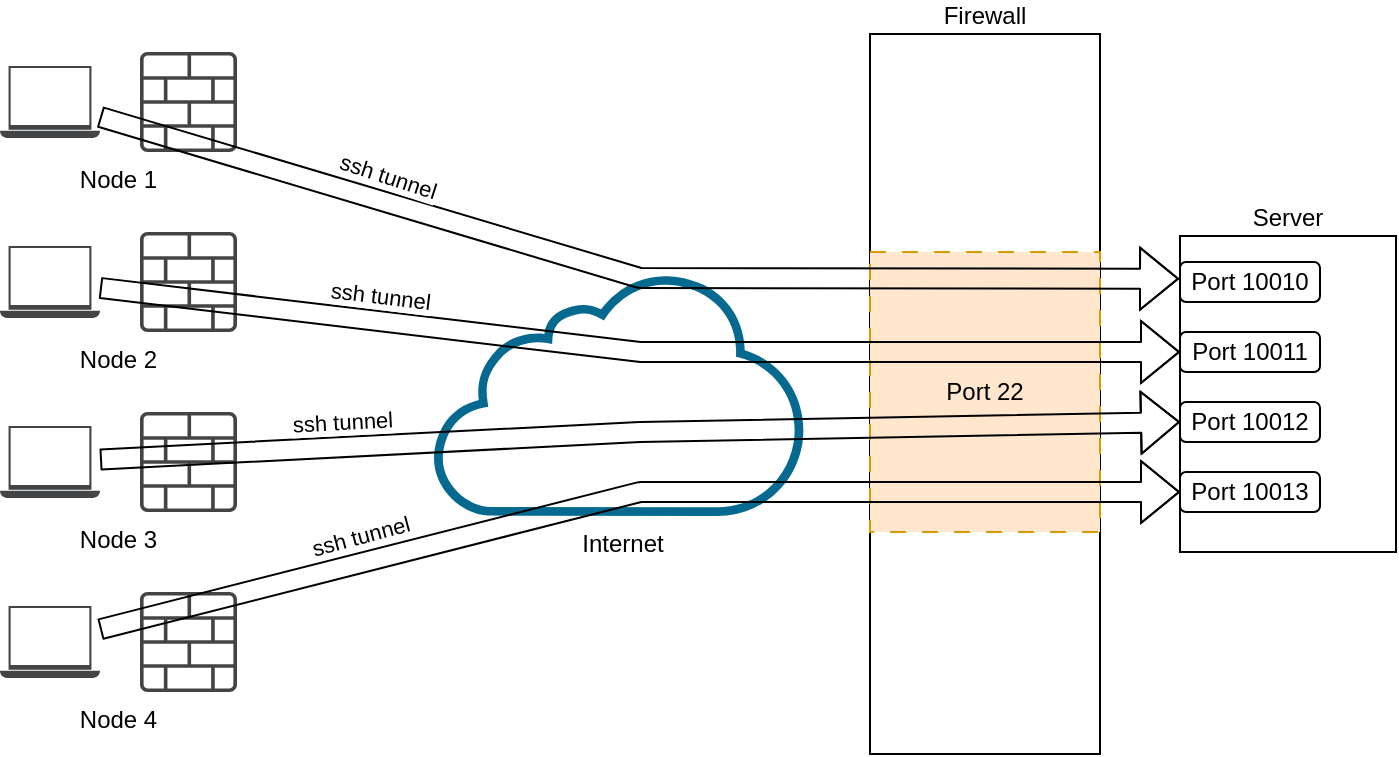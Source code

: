 <mxfile version="20.8.10" type="device"><diagram name="Page-1" id="c37626ed-c26b-45fb-9056-f9ebc6bb27b6"><mxGraphModel dx="675" dy="451" grid="1" gridSize="10" guides="1" tooltips="1" connect="1" arrows="1" fold="1" page="1" pageScale="1" pageWidth="1100" pageHeight="850" background="none" math="0" shadow="0"><root><mxCell id="0"/><mxCell id="1" parent="0"/><mxCell id="o_lP83oCCoRXvLbuT-nI-56" value="Firewall" style="whiteSpace=wrap;html=1;verticalAlign=bottom;labelPosition=center;verticalLabelPosition=top;align=center;" parent="1" vertex="1"><mxGeometry x="495" y="41" width="115" height="360" as="geometry"/></mxCell><mxCell id="o_lP83oCCoRXvLbuT-nI-5" value="Internet" style="sketch=0;pointerEvents=1;shadow=0;dashed=0;html=1;strokeColor=none;aspect=fixed;labelPosition=center;verticalLabelPosition=bottom;verticalAlign=top;align=center;outlineConnect=0;shape=mxgraph.vvd.cloud_computing;fillColor=#066A90;" parent="1" vertex="1"><mxGeometry x="277" y="162" width="187.5" height="120" as="geometry"/></mxCell><mxCell id="o_lP83oCCoRXvLbuT-nI-12" value="Node 1" style="group;verticalAlign=top;labelPosition=center;verticalLabelPosition=bottom;align=center;" parent="1" vertex="1" connectable="0"><mxGeometry x="60" y="50" width="118.5" height="50" as="geometry"/></mxCell><mxCell id="o_lP83oCCoRXvLbuT-nI-1" value="" style="sketch=0;pointerEvents=1;shadow=0;dashed=0;html=1;strokeColor=none;fillColor=#434445;aspect=fixed;labelPosition=center;verticalLabelPosition=bottom;verticalAlign=top;align=center;outlineConnect=0;shape=mxgraph.vvd.laptop;" parent="o_lP83oCCoRXvLbuT-nI-12" vertex="1"><mxGeometry y="7" width="50" height="36" as="geometry"/></mxCell><mxCell id="o_lP83oCCoRXvLbuT-nI-7" value="" style="sketch=0;pointerEvents=1;shadow=0;dashed=0;html=1;strokeColor=none;fillColor=#434445;aspect=fixed;labelPosition=center;verticalLabelPosition=bottom;verticalAlign=top;align=center;outlineConnect=0;shape=mxgraph.vvd.logical_firewall;" parent="o_lP83oCCoRXvLbuT-nI-12" vertex="1"><mxGeometry x="70" width="48.5" height="50" as="geometry"/></mxCell><mxCell id="o_lP83oCCoRXvLbuT-nI-22" value="Node 2" style="group;verticalAlign=top;labelPosition=center;verticalLabelPosition=bottom;align=center;" parent="1" vertex="1" connectable="0"><mxGeometry x="60" y="140" width="118.5" height="50" as="geometry"/></mxCell><mxCell id="o_lP83oCCoRXvLbuT-nI-23" value="" style="sketch=0;pointerEvents=1;shadow=0;dashed=0;html=1;strokeColor=none;fillColor=#434445;aspect=fixed;labelPosition=center;verticalLabelPosition=bottom;verticalAlign=top;align=center;outlineConnect=0;shape=mxgraph.vvd.laptop;" parent="o_lP83oCCoRXvLbuT-nI-22" vertex="1"><mxGeometry y="7" width="50" height="36" as="geometry"/></mxCell><mxCell id="o_lP83oCCoRXvLbuT-nI-24" value="" style="sketch=0;pointerEvents=1;shadow=0;dashed=0;html=1;strokeColor=none;fillColor=#434445;aspect=fixed;labelPosition=center;verticalLabelPosition=bottom;verticalAlign=top;align=center;outlineConnect=0;shape=mxgraph.vvd.logical_firewall;" parent="o_lP83oCCoRXvLbuT-nI-22" vertex="1"><mxGeometry x="70" width="48.5" height="50" as="geometry"/></mxCell><mxCell id="o_lP83oCCoRXvLbuT-nI-25" value="Node 3" style="group;verticalAlign=top;labelPosition=center;verticalLabelPosition=bottom;align=center;" parent="1" vertex="1" connectable="0"><mxGeometry x="60" y="230" width="118.5" height="50" as="geometry"/></mxCell><mxCell id="o_lP83oCCoRXvLbuT-nI-26" value="" style="sketch=0;pointerEvents=1;shadow=0;dashed=0;html=1;strokeColor=none;fillColor=#434445;aspect=fixed;labelPosition=center;verticalLabelPosition=bottom;verticalAlign=top;align=center;outlineConnect=0;shape=mxgraph.vvd.laptop;" parent="o_lP83oCCoRXvLbuT-nI-25" vertex="1"><mxGeometry y="7" width="50" height="36" as="geometry"/></mxCell><mxCell id="o_lP83oCCoRXvLbuT-nI-27" value="" style="sketch=0;pointerEvents=1;shadow=0;dashed=0;html=1;strokeColor=none;fillColor=#434445;aspect=fixed;labelPosition=center;verticalLabelPosition=bottom;verticalAlign=top;align=center;outlineConnect=0;shape=mxgraph.vvd.logical_firewall;" parent="o_lP83oCCoRXvLbuT-nI-25" vertex="1"><mxGeometry x="70" width="48.5" height="50" as="geometry"/></mxCell><mxCell id="o_lP83oCCoRXvLbuT-nI-28" value="Node 4" style="group;verticalAlign=top;labelPosition=center;verticalLabelPosition=bottom;align=center;" parent="1" vertex="1" connectable="0"><mxGeometry x="60" y="320" width="118.5" height="50" as="geometry"/></mxCell><mxCell id="o_lP83oCCoRXvLbuT-nI-29" value="" style="sketch=0;pointerEvents=1;shadow=0;dashed=0;html=1;strokeColor=none;fillColor=#434445;aspect=fixed;labelPosition=center;verticalLabelPosition=bottom;verticalAlign=top;align=center;outlineConnect=0;shape=mxgraph.vvd.laptop;" parent="o_lP83oCCoRXvLbuT-nI-28" vertex="1"><mxGeometry y="7" width="50" height="36" as="geometry"/></mxCell><mxCell id="o_lP83oCCoRXvLbuT-nI-30" value="" style="sketch=0;pointerEvents=1;shadow=0;dashed=0;html=1;strokeColor=none;fillColor=#434445;aspect=fixed;labelPosition=center;verticalLabelPosition=bottom;verticalAlign=top;align=center;outlineConnect=0;shape=mxgraph.vvd.logical_firewall;" parent="o_lP83oCCoRXvLbuT-nI-28" vertex="1"><mxGeometry x="70" width="48.5" height="50" as="geometry"/></mxCell><mxCell id="o_lP83oCCoRXvLbuT-nI-65" value="Port 22" style="rounded=0;whiteSpace=wrap;html=1;fillColor=#ffe6cc;strokeColor=#d79b00;dashed=1;dashPattern=8 8;" parent="1" vertex="1"><mxGeometry x="495" y="150" width="115" height="140" as="geometry"/></mxCell><mxCell id="o_lP83oCCoRXvLbuT-nI-37" style="edgeStyle=none;orthogonalLoop=1;jettySize=auto;html=1;strokeColor=default;entryX=-0.007;entryY=0.419;entryDx=0;entryDy=0;entryPerimeter=0;shape=flexArrow;labelPosition=center;verticalLabelPosition=top;align=center;verticalAlign=top;" parent="1" source="o_lP83oCCoRXvLbuT-nI-1" target="o_lP83oCCoRXvLbuT-nI-49" edge="1"><mxGeometry relative="1" as="geometry"><mxPoint x="630.0" y="193.121" as="targetPoint"/><Array as="points"><mxPoint x="380" y="163"/></Array></mxGeometry></mxCell><mxCell id="1aHt2cMQFZ-M91Sk4zuc-1" value="ssh tunnel" style="edgeLabel;html=1;align=center;verticalAlign=middle;resizable=0;points=[];rotation=18;" vertex="1" connectable="0" parent="o_lP83oCCoRXvLbuT-nI-37"><mxGeometry x="-0.457" y="1" relative="1" as="geometry"><mxPoint y="-13" as="offset"/></mxGeometry></mxCell><mxCell id="o_lP83oCCoRXvLbuT-nI-38" style="edgeStyle=none;orthogonalLoop=1;jettySize=auto;html=1;strokeColor=default;entryX=0;entryY=0.5;entryDx=0;entryDy=0;shape=flexArrow;" parent="1" source="o_lP83oCCoRXvLbuT-nI-23" target="o_lP83oCCoRXvLbuT-nI-50" edge="1"><mxGeometry relative="1" as="geometry"><mxPoint x="630.0" y="201.345" as="targetPoint"/><Array as="points"><mxPoint x="380" y="200"/></Array></mxGeometry></mxCell><mxCell id="1aHt2cMQFZ-M91Sk4zuc-2" value="ssh tunnel" style="edgeLabel;html=1;align=center;verticalAlign=middle;resizable=0;points=[];rotation=7;" vertex="1" connectable="0" parent="o_lP83oCCoRXvLbuT-nI-38"><mxGeometry x="-0.482" y="4" relative="1" as="geometry"><mxPoint y="-9" as="offset"/></mxGeometry></mxCell><mxCell id="o_lP83oCCoRXvLbuT-nI-39" style="edgeStyle=none;orthogonalLoop=1;jettySize=auto;html=1;strokeColor=default;entryX=0;entryY=0.5;entryDx=0;entryDy=0;shape=flexArrow;" parent="1" source="o_lP83oCCoRXvLbuT-nI-26" target="o_lP83oCCoRXvLbuT-nI-51" edge="1"><mxGeometry relative="1" as="geometry"><mxPoint x="630.0" y="209.569" as="targetPoint"/><Array as="points"><mxPoint x="380" y="240"/></Array></mxGeometry></mxCell><mxCell id="1aHt2cMQFZ-M91Sk4zuc-3" value="ssh tunnel" style="edgeLabel;html=1;align=center;verticalAlign=middle;resizable=0;points=[];rotation=357;" vertex="1" connectable="0" parent="o_lP83oCCoRXvLbuT-nI-39"><mxGeometry x="-0.571" y="6" relative="1" as="geometry"><mxPoint x="5" y="-7" as="offset"/></mxGeometry></mxCell><mxCell id="o_lP83oCCoRXvLbuT-nI-40" style="edgeStyle=none;orthogonalLoop=1;jettySize=auto;html=1;strokeColor=default;entryX=0;entryY=0.5;entryDx=0;entryDy=0;shape=flexArrow;" parent="1" source="o_lP83oCCoRXvLbuT-nI-29" target="o_lP83oCCoRXvLbuT-nI-52" edge="1"><mxGeometry relative="1" as="geometry"><mxPoint x="630.0" y="217.793" as="targetPoint"/><Array as="points"><mxPoint x="380" y="270"/></Array></mxGeometry></mxCell><mxCell id="1aHt2cMQFZ-M91Sk4zuc-4" value="ssh tunnel" style="edgeLabel;html=1;align=center;verticalAlign=middle;resizable=0;points=[];rotation=345;" vertex="1" connectable="0" parent="o_lP83oCCoRXvLbuT-nI-40"><mxGeometry x="-0.455" y="-1" relative="1" as="geometry"><mxPoint x="-15" y="-11" as="offset"/></mxGeometry></mxCell><mxCell id="o_lP83oCCoRXvLbuT-nI-47" value="Server" style="whiteSpace=wrap;html=1;verticalAlign=bottom;labelPosition=center;verticalLabelPosition=top;align=center;" parent="1" vertex="1"><mxGeometry x="650" y="142" width="108" height="158" as="geometry"/></mxCell><mxCell id="o_lP83oCCoRXvLbuT-nI-49" value="Port 10010" style="rounded=1;whiteSpace=wrap;html=1;" parent="1" vertex="1"><mxGeometry x="650" y="155" width="70" height="20" as="geometry"/></mxCell><mxCell id="o_lP83oCCoRXvLbuT-nI-50" value="Port 10011" style="rounded=1;whiteSpace=wrap;html=1;" parent="1" vertex="1"><mxGeometry x="650" y="190" width="70" height="20" as="geometry"/></mxCell><mxCell id="o_lP83oCCoRXvLbuT-nI-51" value="Port 10012" style="rounded=1;whiteSpace=wrap;html=1;" parent="1" vertex="1"><mxGeometry x="650" y="225" width="70" height="20" as="geometry"/></mxCell><mxCell id="o_lP83oCCoRXvLbuT-nI-52" value="Port 10013" style="rounded=1;whiteSpace=wrap;html=1;" parent="1" vertex="1"><mxGeometry x="650" y="260" width="70" height="20" as="geometry"/></mxCell></root></mxGraphModel></diagram></mxfile>